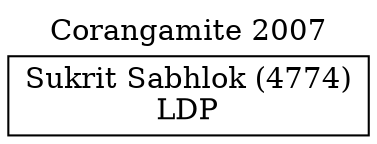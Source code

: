 // House preference flow
digraph "Sukrit Sabhlok (4774)_Corangamite_2007" {
	graph [label="Corangamite 2007" labelloc=t mclimit=10]
	node [shape=box]
	"Sukrit Sabhlok (4774)" [label="Sukrit Sabhlok (4774)
LDP"]
}
